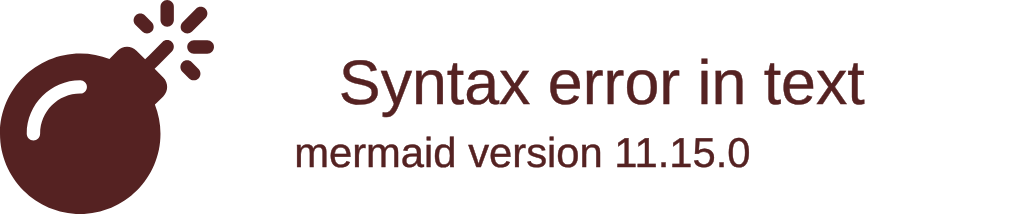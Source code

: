 pie title Defect
    "Critical": 1 (10%)
    "Major": 7 (70%)
    "Minor": 1 (10%)
    "Cosmetic": 1 (10%)